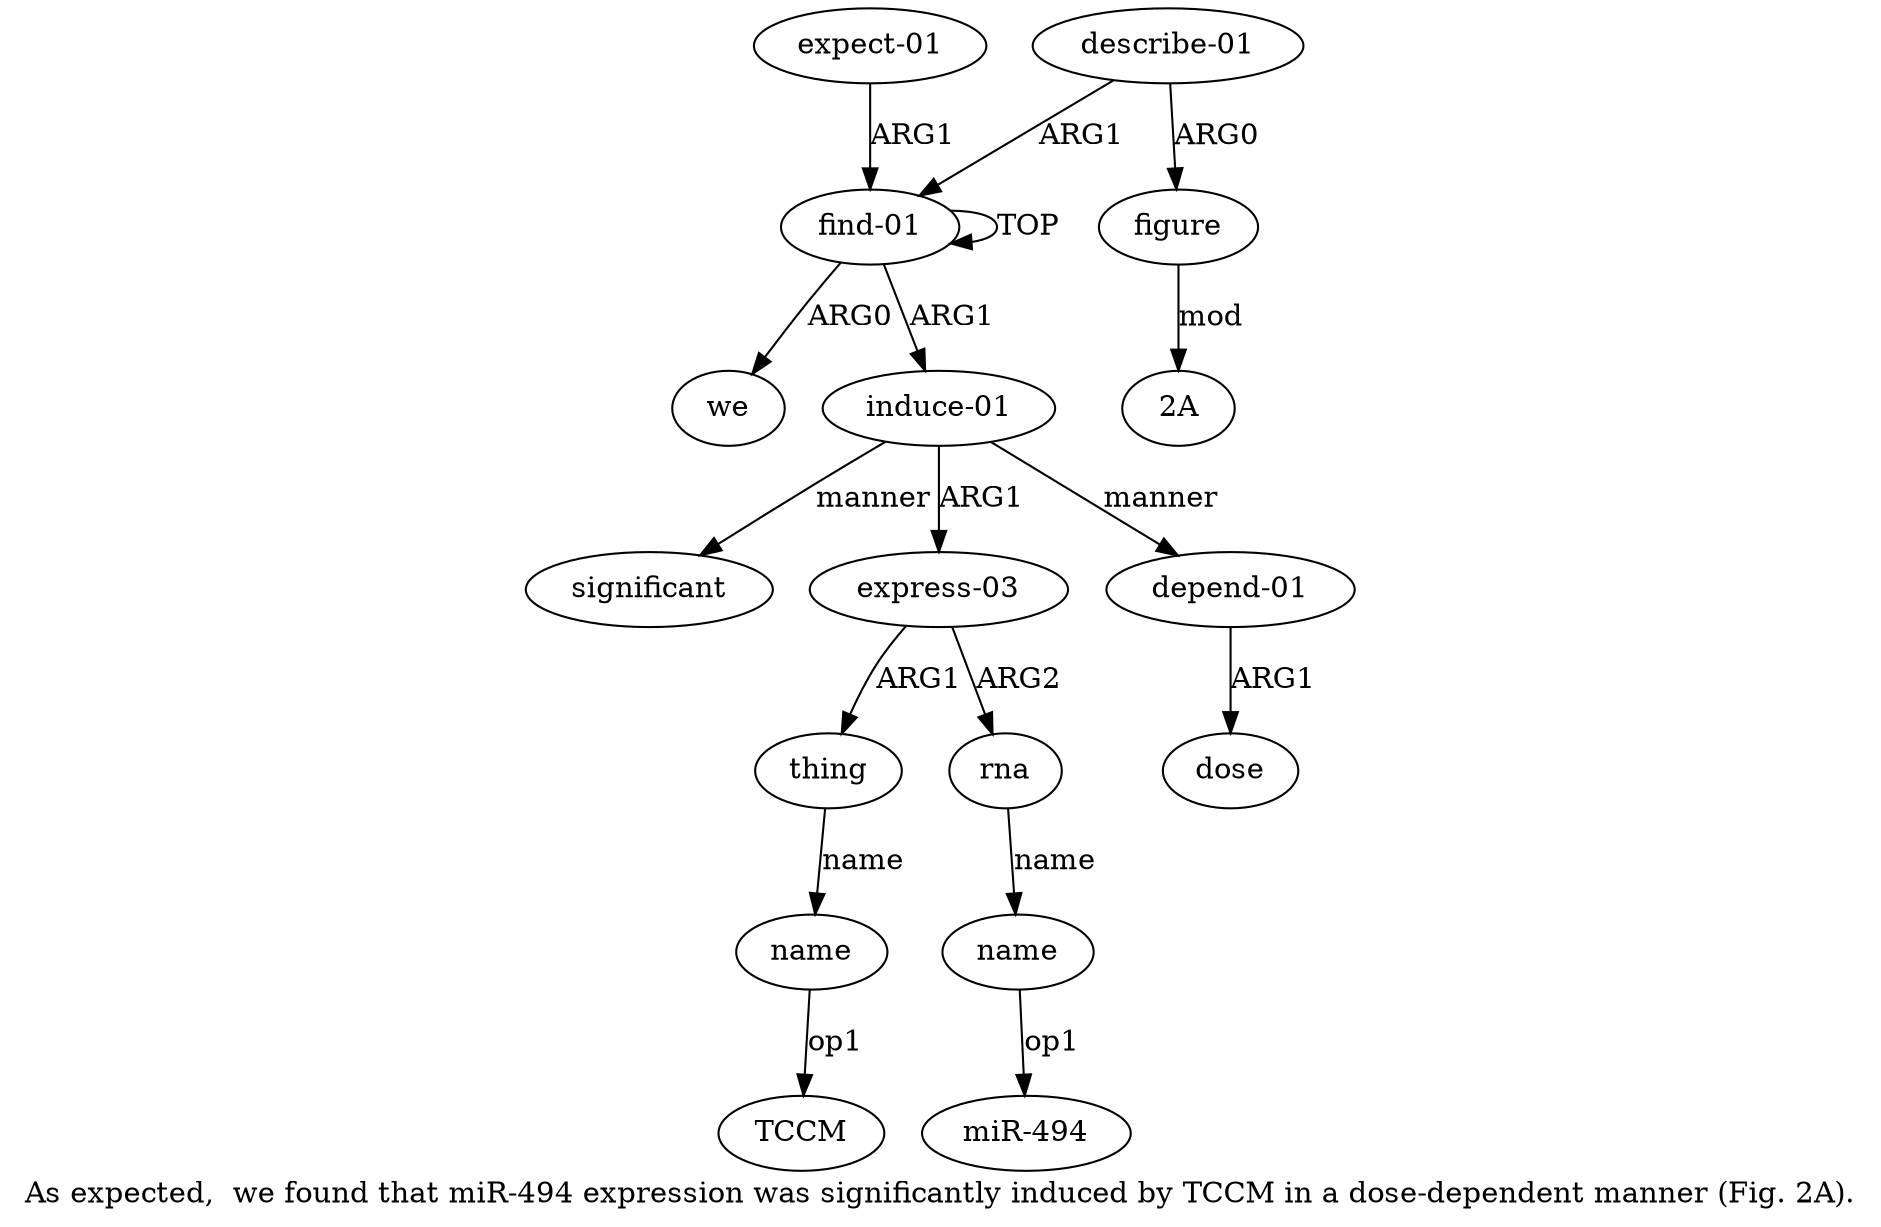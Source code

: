 digraph  {
	graph [label="As expected,  we found that miR-494 expression was significantly induced by TCCM in a dose-dependent manner (Fig. 2A)."];
	node [label="\N"];
	a11	 [color=black,
		gold_ind=11,
		gold_label="expect-01",
		label="expect-01",
		test_ind=11,
		test_label="expect-01"];
	a0	 [color=black,
		gold_ind=0,
		gold_label="find-01",
		label="find-01",
		test_ind=0,
		test_label="find-01"];
	a11 -> a0 [key=0,
	color=black,
	gold_label=ARG1,
	label=ARG1,
	test_label=ARG1];
a10 [color=black,
	gold_ind=10,
	gold_label=significant,
	label=significant,
	test_ind=10,
	test_label=significant];
a13 [color=black,
	gold_ind=13,
	gold_label=figure,
	label=figure,
	test_ind=13,
	test_label=figure];
"a13 2A" [color=black,
	gold_ind=-1,
	gold_label="2A",
	label="2A",
	test_ind=-1,
	test_label="2A"];
a13 -> "a13 2A" [key=0,
color=black,
gold_label=mod,
label=mod,
test_label=mod];
a12 [color=black,
gold_ind=12,
gold_label="describe-01",
label="describe-01",
test_ind=12,
test_label="describe-01"];
a12 -> a13 [key=0,
color=black,
gold_label=ARG0,
label=ARG0,
test_label=ARG0];
a12 -> a0 [key=0,
color=black,
gold_label=ARG1,
label=ARG1,
test_label=ARG1];
a1 [color=black,
gold_ind=1,
gold_label=we,
label=we,
test_ind=1,
test_label=we];
a0 -> a1 [key=0,
color=black,
gold_label=ARG0,
label=ARG0,
test_label=ARG0];
a0 -> a0 [key=0,
color=black,
gold_label=TOP,
label=TOP,
test_label=TOP];
a2 [color=black,
gold_ind=2,
gold_label="induce-01",
label="induce-01",
test_ind=2,
test_label="induce-01"];
a0 -> a2 [key=0,
color=black,
gold_label=ARG1,
label=ARG1,
test_label=ARG1];
a3 [color=black,
gold_ind=3,
gold_label="express-03",
label="express-03",
test_ind=3,
test_label="express-03"];
a4 [color=black,
gold_ind=4,
gold_label=thing,
label=thing,
test_ind=4,
test_label=thing];
a3 -> a4 [key=0,
color=black,
gold_label=ARG1,
label=ARG1,
test_label=ARG1];
a6 [color=black,
gold_ind=6,
gold_label=rna,
label=rna,
test_ind=6,
test_label=rna];
a3 -> a6 [key=0,
color=black,
gold_label=ARG2,
label=ARG2,
test_label=ARG2];
a2 -> a10 [key=0,
color=black,
gold_label=manner,
label=manner,
test_label=manner];
a2 -> a3 [key=0,
color=black,
gold_label=ARG1,
label=ARG1,
test_label=ARG1];
a8 [color=black,
gold_ind=8,
gold_label="depend-01",
label="depend-01",
test_ind=8,
test_label="depend-01"];
a2 -> a8 [key=0,
color=black,
gold_label=manner,
label=manner,
test_label=manner];
a5 [color=black,
gold_ind=5,
gold_label=name,
label=name,
test_ind=5,
test_label=name];
"a5 TCCM" [color=black,
gold_ind=-1,
gold_label=TCCM,
label=TCCM,
test_ind=-1,
test_label=TCCM];
a5 -> "a5 TCCM" [key=0,
color=black,
gold_label=op1,
label=op1,
test_label=op1];
a4 -> a5 [key=0,
color=black,
gold_label=name,
label=name,
test_label=name];
a7 [color=black,
gold_ind=7,
gold_label=name,
label=name,
test_ind=7,
test_label=name];
"a7 miR-494" [color=black,
gold_ind=-1,
gold_label="miR-494",
label="miR-494",
test_ind=-1,
test_label="miR-494"];
a7 -> "a7 miR-494" [key=0,
color=black,
gold_label=op1,
label=op1,
test_label=op1];
a6 -> a7 [key=0,
color=black,
gold_label=name,
label=name,
test_label=name];
a9 [color=black,
gold_ind=9,
gold_label=dose,
label=dose,
test_ind=9,
test_label=dose];
a8 -> a9 [key=0,
color=black,
gold_label=ARG1,
label=ARG1,
test_label=ARG1];
}
